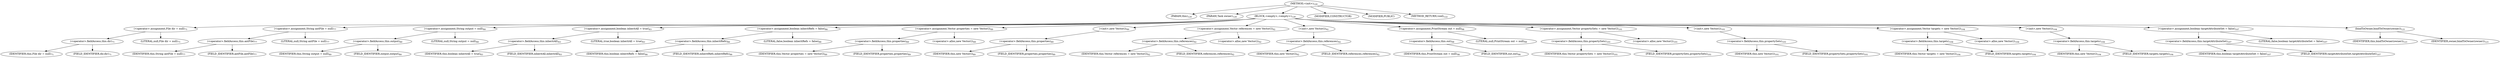 digraph "&lt;init&gt;" {  
"231" [label = <(METHOD,&lt;init&gt;)<SUB>120</SUB>> ]
"4" [label = <(PARAM,this)<SUB>120</SUB>> ]
"232" [label = <(PARAM,Task owner)<SUB>120</SUB>> ]
"233" [label = <(BLOCK,&lt;empty&gt;,&lt;empty&gt;)<SUB>120</SUB>> ]
"234" [label = <(&lt;operator&gt;.assignment,File dir = null)<SUB>71</SUB>> ]
"235" [label = <(&lt;operator&gt;.fieldAccess,this.dir)<SUB>71</SUB>> ]
"236" [label = <(IDENTIFIER,this,File dir = null)<SUB>71</SUB>> ]
"237" [label = <(FIELD_IDENTIFIER,dir,dir)<SUB>71</SUB>> ]
"238" [label = <(LITERAL,null,File dir = null)<SUB>71</SUB>> ]
"239" [label = <(&lt;operator&gt;.assignment,String antFile = null)<SUB>77</SUB>> ]
"240" [label = <(&lt;operator&gt;.fieldAccess,this.antFile)<SUB>77</SUB>> ]
"241" [label = <(IDENTIFIER,this,String antFile = null)<SUB>77</SUB>> ]
"242" [label = <(FIELD_IDENTIFIER,antFile,antFile)<SUB>77</SUB>> ]
"243" [label = <(LITERAL,null,String antFile = null)<SUB>77</SUB>> ]
"244" [label = <(&lt;operator&gt;.assignment,String output = null)<SUB>80</SUB>> ]
"245" [label = <(&lt;operator&gt;.fieldAccess,this.output)<SUB>80</SUB>> ]
"246" [label = <(IDENTIFIER,this,String output = null)<SUB>80</SUB>> ]
"247" [label = <(FIELD_IDENTIFIER,output,output)<SUB>80</SUB>> ]
"248" [label = <(LITERAL,null,String output = null)<SUB>80</SUB>> ]
"249" [label = <(&lt;operator&gt;.assignment,boolean inheritAll = true)<SUB>83</SUB>> ]
"250" [label = <(&lt;operator&gt;.fieldAccess,this.inheritAll)<SUB>83</SUB>> ]
"251" [label = <(IDENTIFIER,this,boolean inheritAll = true)<SUB>83</SUB>> ]
"252" [label = <(FIELD_IDENTIFIER,inheritAll,inheritAll)<SUB>83</SUB>> ]
"253" [label = <(LITERAL,true,boolean inheritAll = true)<SUB>83</SUB>> ]
"254" [label = <(&lt;operator&gt;.assignment,boolean inheritRefs = false)<SUB>86</SUB>> ]
"255" [label = <(&lt;operator&gt;.fieldAccess,this.inheritRefs)<SUB>86</SUB>> ]
"256" [label = <(IDENTIFIER,this,boolean inheritRefs = false)<SUB>86</SUB>> ]
"257" [label = <(FIELD_IDENTIFIER,inheritRefs,inheritRefs)<SUB>86</SUB>> ]
"258" [label = <(LITERAL,false,boolean inheritRefs = false)<SUB>86</SUB>> ]
"259" [label = <(&lt;operator&gt;.assignment,Vector properties = new Vector())<SUB>89</SUB>> ]
"260" [label = <(&lt;operator&gt;.fieldAccess,this.properties)<SUB>89</SUB>> ]
"261" [label = <(IDENTIFIER,this,Vector properties = new Vector())<SUB>89</SUB>> ]
"262" [label = <(FIELD_IDENTIFIER,properties,properties)<SUB>89</SUB>> ]
"263" [label = <(&lt;operator&gt;.alloc,new Vector())<SUB>89</SUB>> ]
"264" [label = <(&lt;init&gt;,new Vector())<SUB>89</SUB>> ]
"265" [label = <(&lt;operator&gt;.fieldAccess,this.properties)<SUB>89</SUB>> ]
"266" [label = <(IDENTIFIER,this,new Vector())<SUB>89</SUB>> ]
"267" [label = <(FIELD_IDENTIFIER,properties,properties)<SUB>89</SUB>> ]
"268" [label = <(&lt;operator&gt;.assignment,Vector references = new Vector())<SUB>92</SUB>> ]
"269" [label = <(&lt;operator&gt;.fieldAccess,this.references)<SUB>92</SUB>> ]
"270" [label = <(IDENTIFIER,this,Vector references = new Vector())<SUB>92</SUB>> ]
"271" [label = <(FIELD_IDENTIFIER,references,references)<SUB>92</SUB>> ]
"272" [label = <(&lt;operator&gt;.alloc,new Vector())<SUB>92</SUB>> ]
"273" [label = <(&lt;init&gt;,new Vector())<SUB>92</SUB>> ]
"274" [label = <(&lt;operator&gt;.fieldAccess,this.references)<SUB>92</SUB>> ]
"275" [label = <(IDENTIFIER,this,new Vector())<SUB>92</SUB>> ]
"276" [label = <(FIELD_IDENTIFIER,references,references)<SUB>92</SUB>> ]
"277" [label = <(&lt;operator&gt;.assignment,PrintStream out = null)<SUB>98</SUB>> ]
"278" [label = <(&lt;operator&gt;.fieldAccess,this.out)<SUB>98</SUB>> ]
"279" [label = <(IDENTIFIER,this,PrintStream out = null)<SUB>98</SUB>> ]
"280" [label = <(FIELD_IDENTIFIER,out,out)<SUB>98</SUB>> ]
"281" [label = <(LITERAL,null,PrintStream out = null)<SUB>98</SUB>> ]
"282" [label = <(&lt;operator&gt;.assignment,Vector propertySets = new Vector())<SUB>101</SUB>> ]
"283" [label = <(&lt;operator&gt;.fieldAccess,this.propertySets)<SUB>101</SUB>> ]
"284" [label = <(IDENTIFIER,this,Vector propertySets = new Vector())<SUB>101</SUB>> ]
"285" [label = <(FIELD_IDENTIFIER,propertySets,propertySets)<SUB>101</SUB>> ]
"286" [label = <(&lt;operator&gt;.alloc,new Vector())<SUB>101</SUB>> ]
"287" [label = <(&lt;init&gt;,new Vector())<SUB>101</SUB>> ]
"288" [label = <(&lt;operator&gt;.fieldAccess,this.propertySets)<SUB>101</SUB>> ]
"289" [label = <(IDENTIFIER,this,new Vector())<SUB>101</SUB>> ]
"290" [label = <(FIELD_IDENTIFIER,propertySets,propertySets)<SUB>101</SUB>> ]
"291" [label = <(&lt;operator&gt;.assignment,Vector targets = new Vector())<SUB>104</SUB>> ]
"292" [label = <(&lt;operator&gt;.fieldAccess,this.targets)<SUB>104</SUB>> ]
"293" [label = <(IDENTIFIER,this,Vector targets = new Vector())<SUB>104</SUB>> ]
"294" [label = <(FIELD_IDENTIFIER,targets,targets)<SUB>104</SUB>> ]
"295" [label = <(&lt;operator&gt;.alloc,new Vector())<SUB>104</SUB>> ]
"296" [label = <(&lt;init&gt;,new Vector())<SUB>104</SUB>> ]
"297" [label = <(&lt;operator&gt;.fieldAccess,this.targets)<SUB>104</SUB>> ]
"298" [label = <(IDENTIFIER,this,new Vector())<SUB>104</SUB>> ]
"299" [label = <(FIELD_IDENTIFIER,targets,targets)<SUB>104</SUB>> ]
"300" [label = <(&lt;operator&gt;.assignment,boolean targetAttributeSet = false)<SUB>107</SUB>> ]
"301" [label = <(&lt;operator&gt;.fieldAccess,this.targetAttributeSet)<SUB>107</SUB>> ]
"302" [label = <(IDENTIFIER,this,boolean targetAttributeSet = false)<SUB>107</SUB>> ]
"303" [label = <(FIELD_IDENTIFIER,targetAttributeSet,targetAttributeSet)<SUB>107</SUB>> ]
"304" [label = <(LITERAL,false,boolean targetAttributeSet = false)<SUB>107</SUB>> ]
"305" [label = <(bindToOwner,bindToOwner(owner))<SUB>121</SUB>> ]
"3" [label = <(IDENTIFIER,this,bindToOwner(owner))<SUB>121</SUB>> ]
"306" [label = <(IDENTIFIER,owner,bindToOwner(owner))<SUB>121</SUB>> ]
"307" [label = <(MODIFIER,CONSTRUCTOR)> ]
"308" [label = <(MODIFIER,PUBLIC)> ]
"309" [label = <(METHOD_RETURN,void)<SUB>122</SUB>> ]
  "231" -> "4" 
  "231" -> "232" 
  "231" -> "233" 
  "231" -> "307" 
  "231" -> "308" 
  "231" -> "309" 
  "233" -> "234" 
  "233" -> "239" 
  "233" -> "244" 
  "233" -> "249" 
  "233" -> "254" 
  "233" -> "259" 
  "233" -> "264" 
  "233" -> "268" 
  "233" -> "273" 
  "233" -> "277" 
  "233" -> "282" 
  "233" -> "287" 
  "233" -> "291" 
  "233" -> "296" 
  "233" -> "300" 
  "233" -> "305" 
  "234" -> "235" 
  "234" -> "238" 
  "235" -> "236" 
  "235" -> "237" 
  "239" -> "240" 
  "239" -> "243" 
  "240" -> "241" 
  "240" -> "242" 
  "244" -> "245" 
  "244" -> "248" 
  "245" -> "246" 
  "245" -> "247" 
  "249" -> "250" 
  "249" -> "253" 
  "250" -> "251" 
  "250" -> "252" 
  "254" -> "255" 
  "254" -> "258" 
  "255" -> "256" 
  "255" -> "257" 
  "259" -> "260" 
  "259" -> "263" 
  "260" -> "261" 
  "260" -> "262" 
  "264" -> "265" 
  "265" -> "266" 
  "265" -> "267" 
  "268" -> "269" 
  "268" -> "272" 
  "269" -> "270" 
  "269" -> "271" 
  "273" -> "274" 
  "274" -> "275" 
  "274" -> "276" 
  "277" -> "278" 
  "277" -> "281" 
  "278" -> "279" 
  "278" -> "280" 
  "282" -> "283" 
  "282" -> "286" 
  "283" -> "284" 
  "283" -> "285" 
  "287" -> "288" 
  "288" -> "289" 
  "288" -> "290" 
  "291" -> "292" 
  "291" -> "295" 
  "292" -> "293" 
  "292" -> "294" 
  "296" -> "297" 
  "297" -> "298" 
  "297" -> "299" 
  "300" -> "301" 
  "300" -> "304" 
  "301" -> "302" 
  "301" -> "303" 
  "305" -> "3" 
  "305" -> "306" 
}
